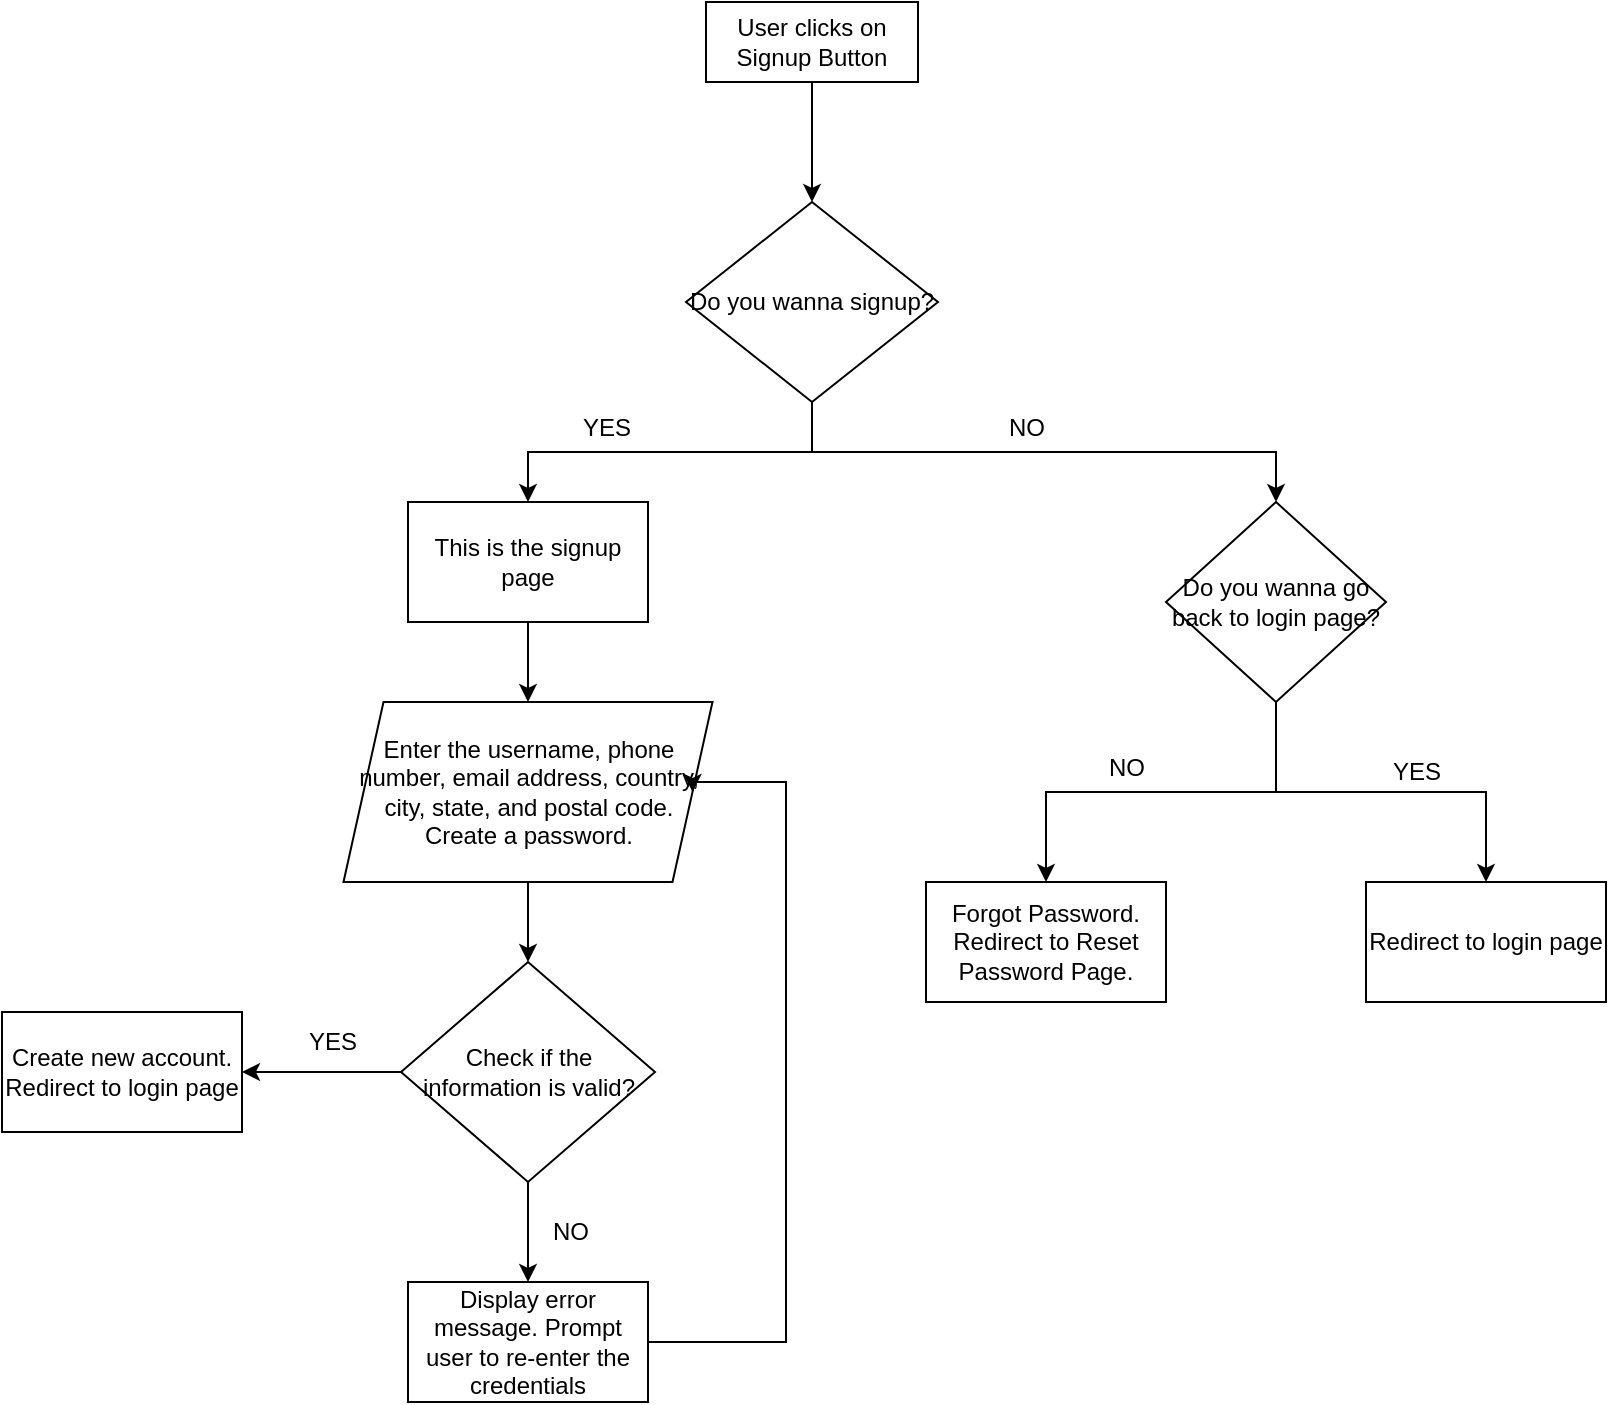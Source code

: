<mxfile version="21.6.8" type="device">
  <diagram name="Page-1" id="zfZL6-J0XkMWE4snJr3I">
    <mxGraphModel dx="1060" dy="678" grid="1" gridSize="10" guides="1" tooltips="1" connect="1" arrows="1" fold="1" page="1" pageScale="1" pageWidth="827" pageHeight="1169" math="0" shadow="0">
      <root>
        <mxCell id="0" />
        <mxCell id="1" parent="0" />
        <mxCell id="nokvyFdKvQ4ps4WL3iHy-1" style="edgeStyle=orthogonalEdgeStyle;rounded=0;orthogonalLoop=1;jettySize=auto;html=1;exitX=0.5;exitY=1;exitDx=0;exitDy=0;entryX=0.5;entryY=0;entryDx=0;entryDy=0;" edge="1" parent="1" source="nokvyFdKvQ4ps4WL3iHy-2" target="nokvyFdKvQ4ps4WL3iHy-17">
          <mxGeometry relative="1" as="geometry" />
        </mxCell>
        <mxCell id="nokvyFdKvQ4ps4WL3iHy-2" value="User clicks on Signup Button" style="rounded=0;whiteSpace=wrap;html=1;" vertex="1" parent="1">
          <mxGeometry x="360" y="40" width="106" height="40" as="geometry" />
        </mxCell>
        <mxCell id="nokvyFdKvQ4ps4WL3iHy-3" style="edgeStyle=orthogonalEdgeStyle;rounded=0;orthogonalLoop=1;jettySize=auto;html=1;exitX=0.5;exitY=1;exitDx=0;exitDy=0;" edge="1" parent="1" source="nokvyFdKvQ4ps4WL3iHy-4" target="nokvyFdKvQ4ps4WL3iHy-9">
          <mxGeometry relative="1" as="geometry" />
        </mxCell>
        <mxCell id="nokvyFdKvQ4ps4WL3iHy-4" value="Enter the username, phone number, email address, country, city, state, and postal code.&lt;br&gt;Create a password." style="shape=parallelogram;perimeter=parallelogramPerimeter;whiteSpace=wrap;html=1;fixedSize=1;" vertex="1" parent="1">
          <mxGeometry x="178.75" y="390" width="184.5" height="90" as="geometry" />
        </mxCell>
        <mxCell id="nokvyFdKvQ4ps4WL3iHy-5" style="edgeStyle=orthogonalEdgeStyle;rounded=0;orthogonalLoop=1;jettySize=auto;html=1;exitX=0.5;exitY=1;exitDx=0;exitDy=0;entryX=0.5;entryY=0;entryDx=0;entryDy=0;" edge="1" parent="1" source="nokvyFdKvQ4ps4WL3iHy-6" target="nokvyFdKvQ4ps4WL3iHy-4">
          <mxGeometry relative="1" as="geometry" />
        </mxCell>
        <mxCell id="nokvyFdKvQ4ps4WL3iHy-6" value="This is the signup page" style="rounded=0;whiteSpace=wrap;html=1;" vertex="1" parent="1">
          <mxGeometry x="211" y="290" width="120" height="60" as="geometry" />
        </mxCell>
        <mxCell id="nokvyFdKvQ4ps4WL3iHy-7" style="edgeStyle=orthogonalEdgeStyle;rounded=0;orthogonalLoop=1;jettySize=auto;html=1;exitX=0;exitY=0.5;exitDx=0;exitDy=0;entryX=1;entryY=0.5;entryDx=0;entryDy=0;" edge="1" parent="1" source="nokvyFdKvQ4ps4WL3iHy-9" target="nokvyFdKvQ4ps4WL3iHy-10">
          <mxGeometry relative="1" as="geometry" />
        </mxCell>
        <mxCell id="nokvyFdKvQ4ps4WL3iHy-8" style="edgeStyle=orthogonalEdgeStyle;rounded=0;orthogonalLoop=1;jettySize=auto;html=1;exitX=0.5;exitY=1;exitDx=0;exitDy=0;entryX=0.5;entryY=0;entryDx=0;entryDy=0;" edge="1" parent="1" source="nokvyFdKvQ4ps4WL3iHy-9" target="nokvyFdKvQ4ps4WL3iHy-12">
          <mxGeometry relative="1" as="geometry" />
        </mxCell>
        <mxCell id="nokvyFdKvQ4ps4WL3iHy-9" value="Check if the information is valid?" style="rhombus;whiteSpace=wrap;html=1;" vertex="1" parent="1">
          <mxGeometry x="207.5" y="520" width="127" height="110" as="geometry" />
        </mxCell>
        <mxCell id="nokvyFdKvQ4ps4WL3iHy-10" value="Create new account.&lt;br&gt;Redirect to login page" style="rounded=0;whiteSpace=wrap;html=1;" vertex="1" parent="1">
          <mxGeometry x="8" y="545" width="120" height="60" as="geometry" />
        </mxCell>
        <mxCell id="nokvyFdKvQ4ps4WL3iHy-27" style="edgeStyle=orthogonalEdgeStyle;rounded=0;orthogonalLoop=1;jettySize=auto;html=1;exitX=1;exitY=0.5;exitDx=0;exitDy=0;entryX=1;entryY=0.5;entryDx=0;entryDy=0;" edge="1" parent="1" source="nokvyFdKvQ4ps4WL3iHy-12" target="nokvyFdKvQ4ps4WL3iHy-4">
          <mxGeometry relative="1" as="geometry">
            <Array as="points">
              <mxPoint x="400" y="710" />
              <mxPoint x="400" y="430" />
            </Array>
          </mxGeometry>
        </mxCell>
        <mxCell id="nokvyFdKvQ4ps4WL3iHy-12" value="Display error message. Prompt user to re-enter the credentials" style="rounded=0;whiteSpace=wrap;html=1;" vertex="1" parent="1">
          <mxGeometry x="211" y="680" width="120" height="60" as="geometry" />
        </mxCell>
        <mxCell id="nokvyFdKvQ4ps4WL3iHy-13" value="YES" style="text;html=1;align=center;verticalAlign=middle;resizable=0;points=[];autosize=1;strokeColor=none;fillColor=none;" vertex="1" parent="1">
          <mxGeometry x="148" y="545" width="50" height="30" as="geometry" />
        </mxCell>
        <mxCell id="nokvyFdKvQ4ps4WL3iHy-14" value="NO" style="text;html=1;align=center;verticalAlign=middle;resizable=0;points=[];autosize=1;strokeColor=none;fillColor=none;" vertex="1" parent="1">
          <mxGeometry x="272" y="640" width="40" height="30" as="geometry" />
        </mxCell>
        <mxCell id="nokvyFdKvQ4ps4WL3iHy-15" style="edgeStyle=orthogonalEdgeStyle;rounded=0;orthogonalLoop=1;jettySize=auto;html=1;exitX=0.5;exitY=1;exitDx=0;exitDy=0;entryX=0.5;entryY=0;entryDx=0;entryDy=0;" edge="1" parent="1" source="nokvyFdKvQ4ps4WL3iHy-17" target="nokvyFdKvQ4ps4WL3iHy-21">
          <mxGeometry relative="1" as="geometry" />
        </mxCell>
        <mxCell id="nokvyFdKvQ4ps4WL3iHy-16" style="edgeStyle=orthogonalEdgeStyle;rounded=0;orthogonalLoop=1;jettySize=auto;html=1;exitX=0.5;exitY=1;exitDx=0;exitDy=0;entryX=0.5;entryY=0;entryDx=0;entryDy=0;" edge="1" parent="1" source="nokvyFdKvQ4ps4WL3iHy-17" target="nokvyFdKvQ4ps4WL3iHy-6">
          <mxGeometry relative="1" as="geometry" />
        </mxCell>
        <mxCell id="nokvyFdKvQ4ps4WL3iHy-17" value="Do you wanna signup?" style="rhombus;whiteSpace=wrap;html=1;" vertex="1" parent="1">
          <mxGeometry x="350" y="140" width="126" height="100" as="geometry" />
        </mxCell>
        <mxCell id="nokvyFdKvQ4ps4WL3iHy-18" value="Redirect to login page" style="rounded=0;whiteSpace=wrap;html=1;" vertex="1" parent="1">
          <mxGeometry x="690" y="480" width="120" height="60" as="geometry" />
        </mxCell>
        <mxCell id="nokvyFdKvQ4ps4WL3iHy-19" style="edgeStyle=orthogonalEdgeStyle;rounded=0;orthogonalLoop=1;jettySize=auto;html=1;exitX=0.5;exitY=1;exitDx=0;exitDy=0;entryX=0.5;entryY=0;entryDx=0;entryDy=0;" edge="1" parent="1" source="nokvyFdKvQ4ps4WL3iHy-21" target="nokvyFdKvQ4ps4WL3iHy-18">
          <mxGeometry relative="1" as="geometry" />
        </mxCell>
        <mxCell id="nokvyFdKvQ4ps4WL3iHy-20" style="edgeStyle=orthogonalEdgeStyle;rounded=0;orthogonalLoop=1;jettySize=auto;html=1;exitX=0.5;exitY=1;exitDx=0;exitDy=0;" edge="1" parent="1" source="nokvyFdKvQ4ps4WL3iHy-21" target="nokvyFdKvQ4ps4WL3iHy-23">
          <mxGeometry relative="1" as="geometry" />
        </mxCell>
        <mxCell id="nokvyFdKvQ4ps4WL3iHy-21" value="Do you wanna go back to login page?" style="rhombus;whiteSpace=wrap;html=1;" vertex="1" parent="1">
          <mxGeometry x="590" y="290" width="110" height="100" as="geometry" />
        </mxCell>
        <mxCell id="nokvyFdKvQ4ps4WL3iHy-22" value="YES" style="text;html=1;align=center;verticalAlign=middle;resizable=0;points=[];autosize=1;strokeColor=none;fillColor=none;" vertex="1" parent="1">
          <mxGeometry x="690" y="410" width="50" height="30" as="geometry" />
        </mxCell>
        <mxCell id="nokvyFdKvQ4ps4WL3iHy-23" value="Forgot Password.&lt;br&gt;Redirect to Reset Password Page." style="rounded=0;whiteSpace=wrap;html=1;" vertex="1" parent="1">
          <mxGeometry x="470" y="480" width="120" height="60" as="geometry" />
        </mxCell>
        <mxCell id="nokvyFdKvQ4ps4WL3iHy-24" value="NO" style="text;html=1;align=center;verticalAlign=middle;resizable=0;points=[];autosize=1;strokeColor=none;fillColor=none;" vertex="1" parent="1">
          <mxGeometry x="550" y="408" width="40" height="30" as="geometry" />
        </mxCell>
        <mxCell id="nokvyFdKvQ4ps4WL3iHy-25" value="NO" style="text;html=1;align=center;verticalAlign=middle;resizable=0;points=[];autosize=1;strokeColor=none;fillColor=none;" vertex="1" parent="1">
          <mxGeometry x="500" y="238" width="40" height="30" as="geometry" />
        </mxCell>
        <mxCell id="nokvyFdKvQ4ps4WL3iHy-26" value="YES" style="text;html=1;align=center;verticalAlign=middle;resizable=0;points=[];autosize=1;strokeColor=none;fillColor=none;" vertex="1" parent="1">
          <mxGeometry x="284.5" y="238" width="50" height="30" as="geometry" />
        </mxCell>
      </root>
    </mxGraphModel>
  </diagram>
</mxfile>
